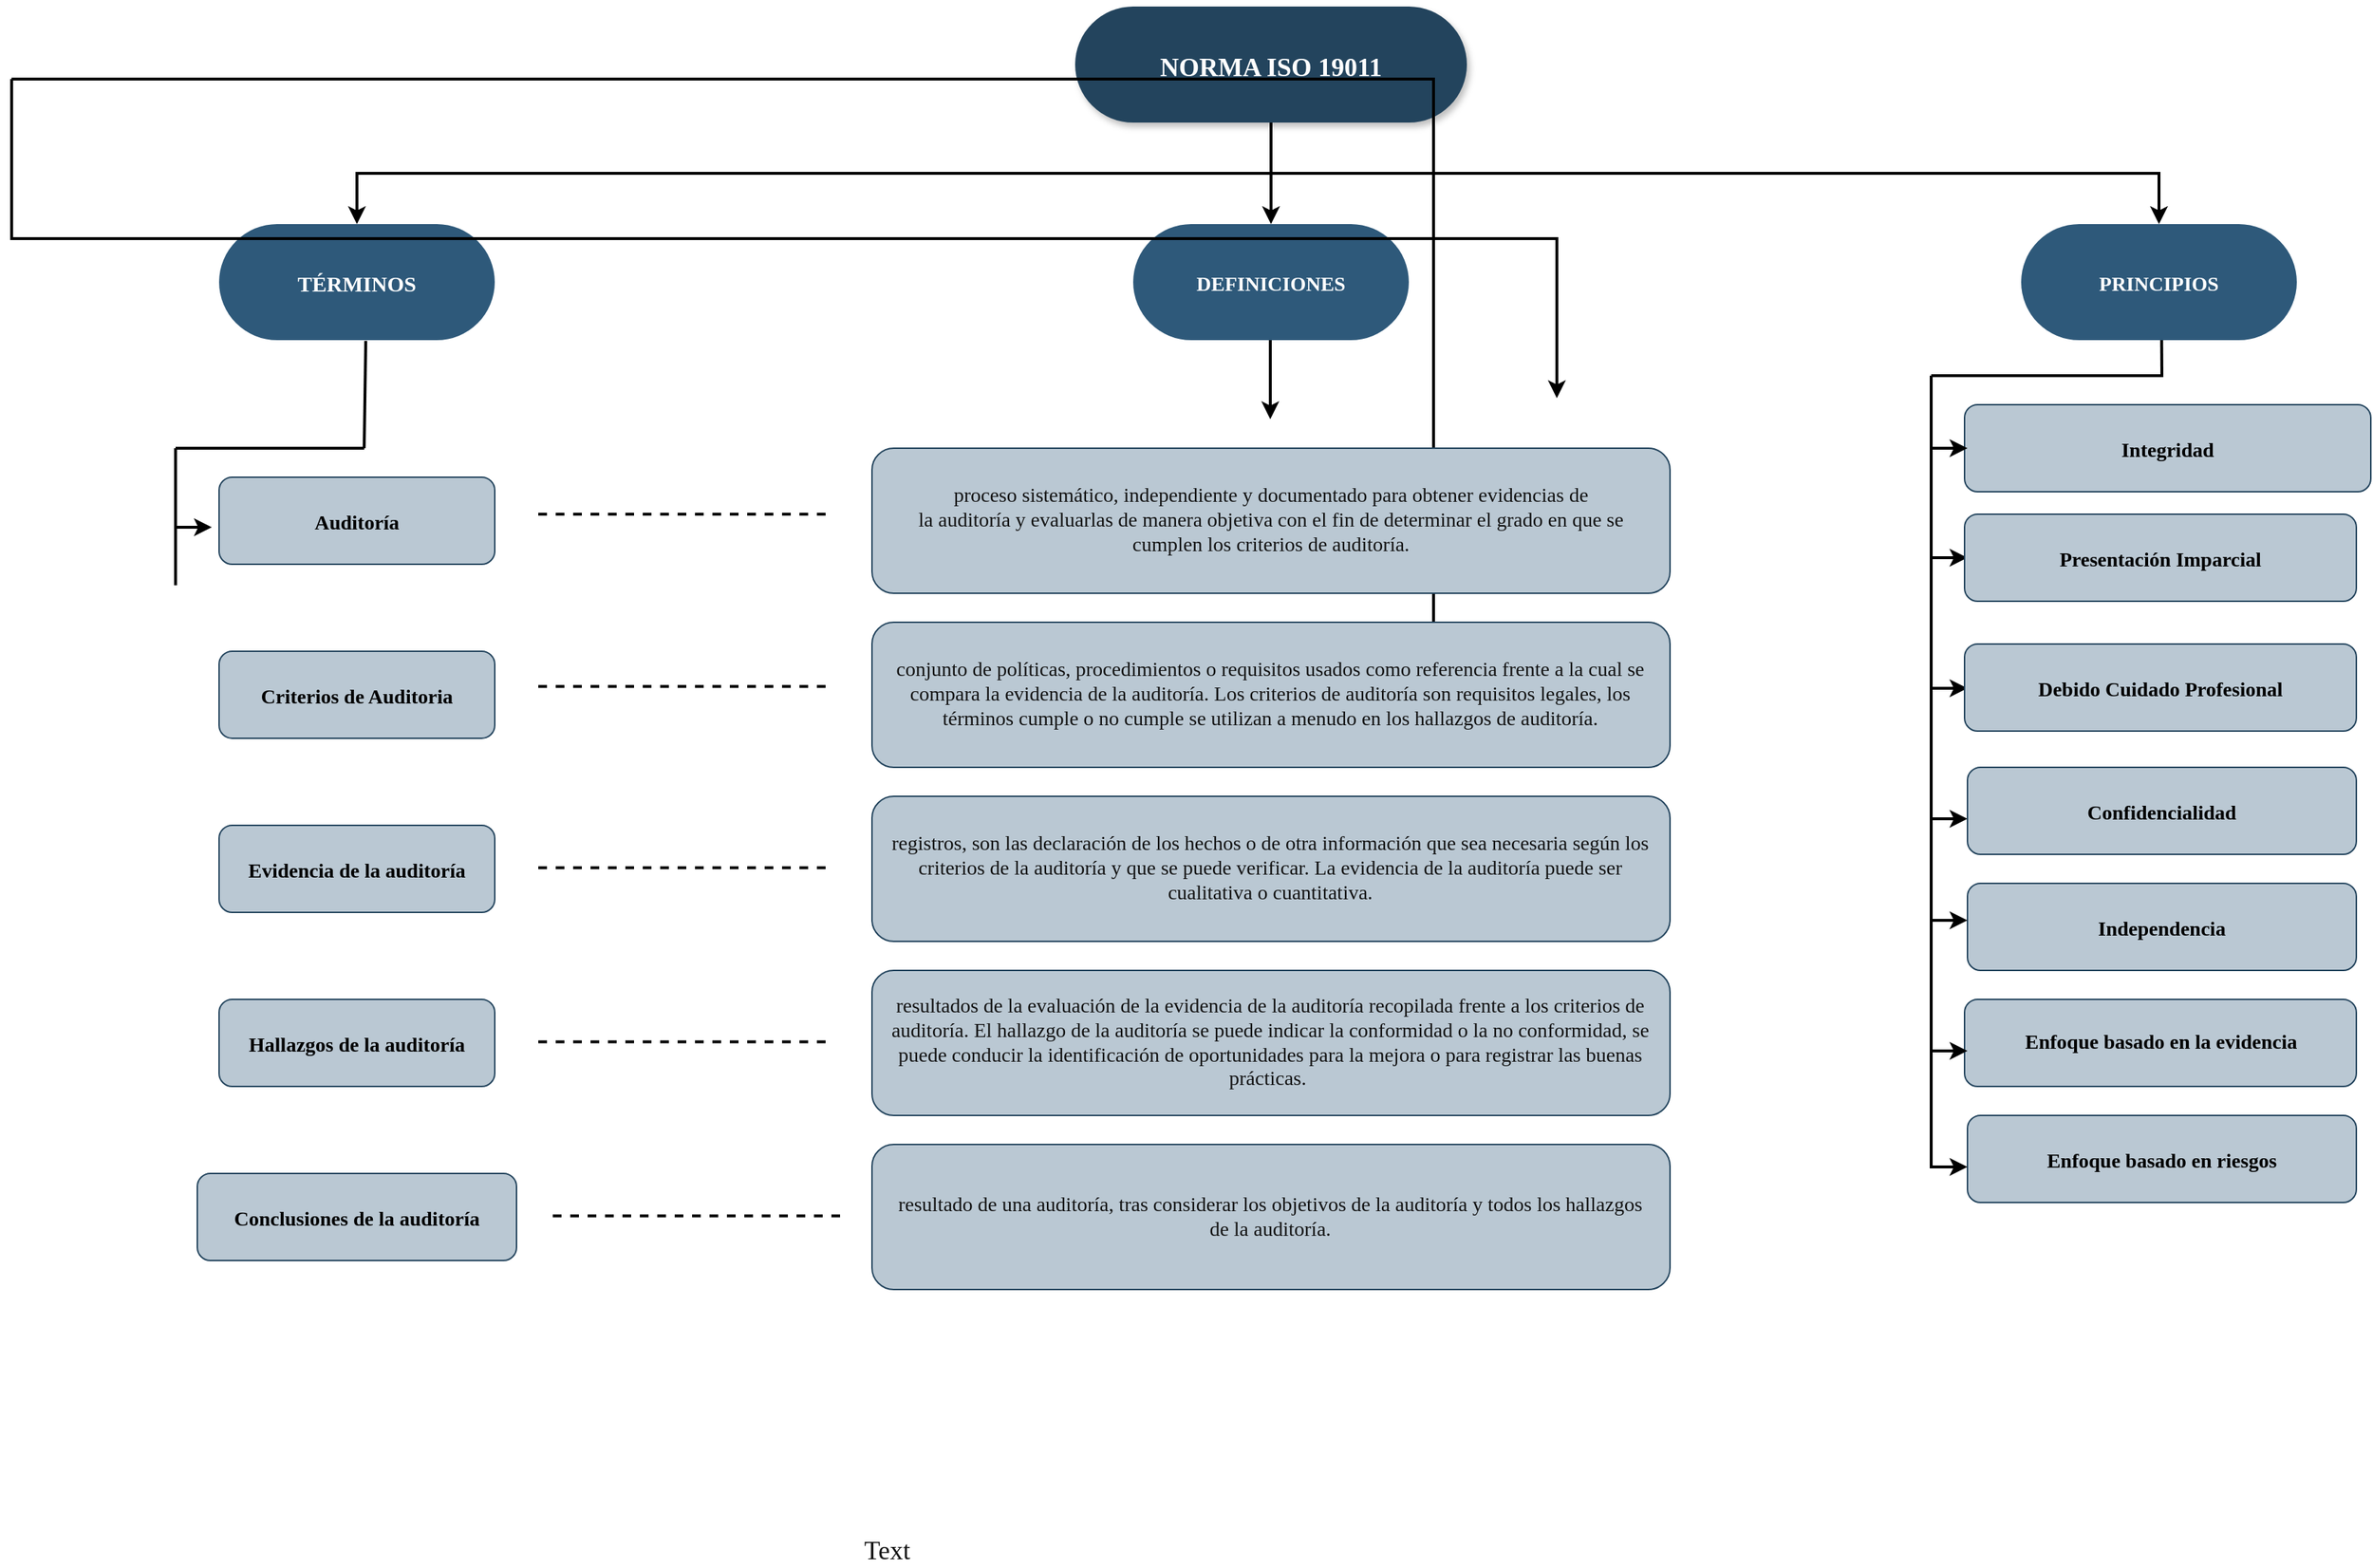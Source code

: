 <mxfile version="14.6.0" type="github">
  <diagram name="Page-1" id="2c0d36ab-eaac-3732-788b-9136903baeff">
    <mxGraphModel dx="1746" dy="1601" grid="1" gridSize="10" guides="1" tooltips="1" connect="1" arrows="1" fold="1" page="1" pageScale="1.5" pageWidth="1169" pageHeight="827" background="#ffffff" math="0" shadow="0">
      <root>
        <mxCell id="0" />
        <mxCell id="1" parent="0" />
        <mxCell id="2" value="NORMA ISO 19011" style="rounded=1;fillColor=#23445D;strokeColor=none;fontColor=#FFFFFF;fontStyle=1;fontFamily=Tahoma;fontSize=18;arcSize=50;shadow=1;sketch=0;glass=0;" parent="1" vertex="1">
          <mxGeometry x="710" y="185.5" width="270" height="80" as="geometry" />
        </mxCell>
        <mxCell id="4" value="PRINCIPIOS" style="rounded=1;gradientColor=none;strokeColor=none;fontColor=#FFFFFF;fontStyle=1;fontFamily=Tahoma;fontSize=14;arcSize=50;fillColor=#2E597A;" parent="1" vertex="1">
          <mxGeometry x="1362.0" y="335.5" width="190" height="80" as="geometry" />
        </mxCell>
        <mxCell id="9" value="" style="edgeStyle=elbowEdgeStyle;elbow=vertical;strokeWidth=2;rounded=0" parent="1" source="2" target="4" edge="1">
          <mxGeometry x="337" y="215.5" width="100" height="100" as="geometry">
            <mxPoint x="337" y="315.5" as="sourcePoint" />
            <mxPoint x="437" y="215.5" as="targetPoint" />
          </mxGeometry>
        </mxCell>
        <mxCell id="12" value="DEFINICIONES" style="rounded=1;gradientColor=none;strokeColor=none;fontColor=#FFFFFF;fontStyle=1;fontFamily=Tahoma;fontSize=14;arcSize=50;shadow=0;fillColor=#2E597A;" parent="1" vertex="1">
          <mxGeometry x="750.0" y="335.5" width="190" height="80" as="geometry" />
        </mxCell>
        <mxCell id="13" value="TÉRMINOS" style="rounded=1;gradientColor=none;strokeColor=none;fontColor=#FFFFFF;fontStyle=1;fontFamily=Tahoma;fontSize=15;arcSize=50;fillColor=#2E597A;" parent="1" vertex="1">
          <mxGeometry x="120" y="335.5" width="190" height="80" as="geometry" />
        </mxCell>
        <mxCell id="48" value="Integridad" style="rounded=1;strokeColor=#23445d;fontStyle=1;fontFamily=Tahoma;fontSize=14;fillColor=#bac8d3;" parent="1" vertex="1">
          <mxGeometry x="1323" y="460" width="280" height="60" as="geometry" />
        </mxCell>
        <mxCell id="59" value="" style="edgeStyle=elbowEdgeStyle;elbow=vertical;strokeWidth=2;rounded=0" parent="1" source="2" target="12" edge="1">
          <mxGeometry x="347" y="225.5" width="100" height="100" as="geometry">
            <mxPoint x="862.0" y="275.5" as="sourcePoint" />
            <mxPoint x="1467.0" y="345.5" as="targetPoint" />
          </mxGeometry>
        </mxCell>
        <mxCell id="61" value="" style="edgeStyle=elbowEdgeStyle;elbow=vertical;strokeWidth=2;rounded=0" parent="1" source="2" target="13" edge="1">
          <mxGeometry x="-23" y="135.5" width="100" height="100" as="geometry">
            <mxPoint x="-23" y="235.5" as="sourcePoint" />
            <mxPoint x="77" y="135.5" as="targetPoint" />
          </mxGeometry>
        </mxCell>
        <mxCell id="82" value="" style="edgeStyle=elbowEdgeStyle;elbow=horizontal;strokeWidth=2;rounded=0" parent="1" source="41" edge="1">
          <mxGeometry x="-23" y="135.5" width="100" height="100" as="geometry">
            <mxPoint x="-23" y="235.5" as="sourcePoint" />
            <mxPoint x="977" y="575.5" as="targetPoint" />
            <Array as="points">
              <mxPoint x="957" y="535.5" />
            </Array>
          </mxGeometry>
        </mxCell>
        <mxCell id="83" value="" style="edgeStyle=elbowEdgeStyle;elbow=horizontal;strokeWidth=2;rounded=0" parent="1" source="41" edge="1">
          <mxGeometry x="-23" y="135.5" width="100" height="100" as="geometry">
            <mxPoint x="-23" y="235.5" as="sourcePoint" />
            <mxPoint x="977" y="665.5" as="targetPoint" />
            <Array as="points">
              <mxPoint x="957" y="585.5" />
            </Array>
          </mxGeometry>
        </mxCell>
        <mxCell id="87" value="" style="edgeStyle=elbowEdgeStyle;elbow=horizontal;strokeWidth=2;rounded=0" parent="1" source="48" edge="1">
          <mxGeometry x="-90" y="125.5" width="100" height="100" as="geometry">
            <mxPoint x="-90" y="225.5" as="sourcePoint" />
            <mxPoint x="1325" y="565.5" as="targetPoint" />
            <Array as="points">
              <mxPoint x="1300" y="525.5" />
            </Array>
          </mxGeometry>
        </mxCell>
        <mxCell id="88" value="" style="edgeStyle=elbowEdgeStyle;elbow=horizontal;strokeWidth=2;rounded=0" parent="1" source="48" edge="1">
          <mxGeometry x="-90" y="125.5" width="100" height="100" as="geometry">
            <mxPoint x="-90" y="225.5" as="sourcePoint" />
            <mxPoint x="1325" y="655.5" as="targetPoint" />
            <Array as="points">
              <mxPoint x="1300" y="585.5" />
            </Array>
          </mxGeometry>
        </mxCell>
        <mxCell id="89" value="" style="edgeStyle=elbowEdgeStyle;elbow=horizontal;strokeWidth=2;rounded=0" parent="1" source="48" edge="1">
          <mxGeometry x="-90" y="125.5" width="100" height="100" as="geometry">
            <mxPoint x="-90" y="225.5" as="sourcePoint" />
            <mxPoint x="1325" y="745.5" as="targetPoint" />
            <Array as="points">
              <mxPoint x="1300" y="615.5" />
            </Array>
          </mxGeometry>
        </mxCell>
        <mxCell id="103" value="" style="edgeStyle=elbowEdgeStyle;elbow=vertical;strokeWidth=2;rounded=0" parent="1" source="10" edge="1">
          <mxGeometry x="-23" y="135.5" width="100" height="100" as="geometry">
            <mxPoint x="-23" y="235.5" as="sourcePoint" />
            <mxPoint x="1042" y="455.5" as="targetPoint" />
          </mxGeometry>
        </mxCell>
        <mxCell id="daP6FJy6vD_I7f9EfKvS-136" value="Presentación Imparcial" style="rounded=1;strokeColor=#23445d;fontStyle=1;fontFamily=Tahoma;fontSize=14;fillColor=#bac8d3;" vertex="1" parent="1">
          <mxGeometry x="1323" y="535.5" width="270" height="60" as="geometry" />
        </mxCell>
        <mxCell id="daP6FJy6vD_I7f9EfKvS-137" value="Debido Cuidado Profesional" style="rounded=1;strokeColor=#23445d;fontStyle=1;fontFamily=Tahoma;fontSize=14;fillColor=#bac8d3;" vertex="1" parent="1">
          <mxGeometry x="1323" y="625" width="270" height="60" as="geometry" />
        </mxCell>
        <mxCell id="daP6FJy6vD_I7f9EfKvS-141" value="Confidencialidad" style="rounded=1;strokeColor=#23445d;fontStyle=1;fontFamily=Tahoma;fontSize=14;fillColor=#bac8d3;" vertex="1" parent="1">
          <mxGeometry x="1325" y="710" width="268" height="60" as="geometry" />
        </mxCell>
        <mxCell id="daP6FJy6vD_I7f9EfKvS-142" value="Independencia" style="rounded=1;strokeColor=#23445d;fontStyle=1;fontFamily=Tahoma;fontSize=14;fillColor=#bac8d3;" vertex="1" parent="1">
          <mxGeometry x="1325" y="790" width="268" height="60" as="geometry" />
        </mxCell>
        <mxCell id="daP6FJy6vD_I7f9EfKvS-143" value="Enfoque basado en la evidencia" style="rounded=1;strokeColor=#23445d;fontStyle=1;fontFamily=Tahoma;fontSize=14;fillColor=#bac8d3;labelBackgroundColor=none;labelBorderColor=none;html=1;" vertex="1" parent="1">
          <mxGeometry x="1323" y="870" width="270" height="60" as="geometry" />
        </mxCell>
        <mxCell id="daP6FJy6vD_I7f9EfKvS-144" value="Enfoque basado en riesgos" style="rounded=1;strokeColor=#23445d;fontStyle=1;fontFamily=Tahoma;fontSize=14;fillColor=#bac8d3;" vertex="1" parent="1">
          <mxGeometry x="1325" y="950" width="268" height="60" as="geometry" />
        </mxCell>
        <mxCell id="daP6FJy6vD_I7f9EfKvS-145" value="" style="edgeStyle=elbowEdgeStyle;elbow=horizontal;strokeWidth=2;rounded=0" edge="1" parent="1">
          <mxGeometry x="-90" y="365.5" width="100" height="100" as="geometry">
            <mxPoint x="1300" y="740" as="sourcePoint" />
            <mxPoint x="1325" y="985.5" as="targetPoint" />
            <Array as="points">
              <mxPoint x="1300" y="855.5" />
            </Array>
          </mxGeometry>
        </mxCell>
        <mxCell id="daP6FJy6vD_I7f9EfKvS-146" value="" style="edgeStyle=elbowEdgeStyle;elbow=horizontal;strokeWidth=2;rounded=0" edge="1" parent="1">
          <mxGeometry x="-90" y="285.5" width="100" height="100" as="geometry">
            <mxPoint x="1300" y="660" as="sourcePoint" />
            <mxPoint x="1325" y="905.5" as="targetPoint" />
            <Array as="points">
              <mxPoint x="1300" y="775.5" />
            </Array>
          </mxGeometry>
        </mxCell>
        <mxCell id="daP6FJy6vD_I7f9EfKvS-147" value="" style="edgeStyle=elbowEdgeStyle;elbow=horizontal;strokeWidth=2;rounded=0" edge="1" parent="1">
          <mxGeometry x="-90" y="195.5" width="100" height="100" as="geometry">
            <mxPoint x="1300" y="570" as="sourcePoint" />
            <mxPoint x="1325" y="815.5" as="targetPoint" />
            <Array as="points">
              <mxPoint x="1300" y="685.5" />
            </Array>
          </mxGeometry>
        </mxCell>
        <mxCell id="daP6FJy6vD_I7f9EfKvS-149" value="Auditoría" style="rounded=1;strokeColor=#23445d;fontStyle=1;fontFamily=Tahoma;fontSize=14;fillColor=#bac8d3;" vertex="1" parent="1">
          <mxGeometry x="120" y="510" width="190" height="60" as="geometry" />
        </mxCell>
        <mxCell id="daP6FJy6vD_I7f9EfKvS-151" value="proceso sistemático, independiente y documentado para obtener evidencias de&#xa;la auditoría y evaluarlas de manera objetiva con el fin de determinar el grado en que se cumplen los criterios de auditoría." style="rounded=1;strokeColor=#23445d;fontStyle=0;fontFamily=Tahoma;fontSize=14;fillColor=#bac8d3;labelBackgroundColor=none;fontColor=#121212;whiteSpace=wrap;labelBorderColor=none;spacingTop=0;spacingBottom=0;spacingLeft=10;spacingRight=10;" vertex="1" parent="1">
          <mxGeometry x="570" y="490" width="550" height="100" as="geometry" />
        </mxCell>
        <mxCell id="daP6FJy6vD_I7f9EfKvS-155" value="" style="edgeStyle=elbowEdgeStyle;elbow=horizontal;strokeWidth=2;rounded=0" edge="1" parent="1">
          <mxGeometry x="-90" y="50" width="100" height="100" as="geometry">
            <mxPoint x="1300" y="530" as="sourcePoint" />
            <mxPoint x="1325" y="490" as="targetPoint" />
            <Array as="points">
              <mxPoint x="1300" y="450" />
            </Array>
          </mxGeometry>
        </mxCell>
        <mxCell id="daP6FJy6vD_I7f9EfKvS-156" value="Text" style="text;html=1;align=center;verticalAlign=middle;resizable=0;points=[];autosize=1;strokeColor=none;fontSize=18;fontFamily=Tahoma;fontColor=#121212;" vertex="1" parent="1">
          <mxGeometry x="560" y="1240" width="40" height="20" as="geometry" />
        </mxCell>
        <mxCell id="daP6FJy6vD_I7f9EfKvS-158" value="" style="edgeStyle=elbowEdgeStyle;elbow=horizontal;strokeWidth=2;rounded=0;" edge="1" parent="1">
          <mxGeometry x="606.5" y="135.5" width="100" height="100" as="geometry">
            <mxPoint x="844.5" y="415.5" as="sourcePoint" />
            <mxPoint x="845" y="470" as="targetPoint" />
            <Array as="points">
              <mxPoint x="844.5" y="480" />
              <mxPoint x="859.5" y="480" />
              <mxPoint x="831.5" y="575.5" />
            </Array>
          </mxGeometry>
        </mxCell>
        <mxCell id="daP6FJy6vD_I7f9EfKvS-160" value="" style="endArrow=none;html=1;fontFamily=Tahoma;fontSize=65;fontColor=#121212;strokeWidth=2;" edge="1" parent="1">
          <mxGeometry width="50" height="50" relative="1" as="geometry">
            <mxPoint x="1300" y="490" as="sourcePoint" />
            <mxPoint x="1300" y="440" as="targetPoint" />
          </mxGeometry>
        </mxCell>
        <mxCell id="daP6FJy6vD_I7f9EfKvS-162" value="" style="endArrow=none;html=1;fontFamily=Tahoma;fontSize=65;fontColor=#121212;strokeWidth=2;" edge="1" parent="1">
          <mxGeometry width="50" height="50" relative="1" as="geometry">
            <mxPoint x="1300" y="440" as="sourcePoint" />
            <mxPoint x="1460" y="440" as="targetPoint" />
          </mxGeometry>
        </mxCell>
        <mxCell id="daP6FJy6vD_I7f9EfKvS-163" value="" style="endArrow=none;html=1;fontFamily=Tahoma;fontSize=65;fontColor=#121212;strokeWidth=2;" edge="1" parent="1">
          <mxGeometry width="50" height="50" relative="1" as="geometry">
            <mxPoint x="1458.83" y="415.5" as="sourcePoint" />
            <mxPoint x="1459" y="440" as="targetPoint" />
          </mxGeometry>
        </mxCell>
        <mxCell id="daP6FJy6vD_I7f9EfKvS-165" value="" style="endArrow=none;dashed=1;html=1;fontFamily=Tahoma;fontSize=65;fontColor=#121212;strokeWidth=2;" edge="1" parent="1">
          <mxGeometry width="50" height="50" relative="1" as="geometry">
            <mxPoint x="340" y="535.5" as="sourcePoint" />
            <mxPoint x="540" y="535.5" as="targetPoint" />
          </mxGeometry>
        </mxCell>
        <mxCell id="daP6FJy6vD_I7f9EfKvS-166" value="Criterios de Auditoria" style="rounded=1;strokeColor=#23445d;fontStyle=1;fontFamily=Tahoma;fontSize=14;fillColor=#bac8d3;" vertex="1" parent="1">
          <mxGeometry x="120" y="630" width="190" height="60" as="geometry" />
        </mxCell>
        <mxCell id="daP6FJy6vD_I7f9EfKvS-167" value="conjunto de políticas, procedimientos o requisitos usados como referencia frente a la cual se compara la evidencia de la auditoría. Los criterios de auditoría son requisitos legales, los términos cumple o no cumple se utilizan a menudo en los hallazgos de auditoría." style="rounded=1;strokeColor=#23445d;fontStyle=0;fontFamily=Tahoma;fontSize=14;fillColor=#bac8d3;labelBackgroundColor=none;fontColor=#121212;whiteSpace=wrap;labelBorderColor=none;spacingLeft=9;spacingRight=10;" vertex="1" parent="1">
          <mxGeometry x="570" y="610" width="550" height="100" as="geometry" />
        </mxCell>
        <mxCell id="daP6FJy6vD_I7f9EfKvS-168" value="" style="endArrow=none;dashed=1;html=1;fontFamily=Tahoma;fontSize=65;fontColor=#121212;strokeWidth=2;" edge="1" parent="1">
          <mxGeometry width="50" height="50" relative="1" as="geometry">
            <mxPoint x="340" y="654.29" as="sourcePoint" />
            <mxPoint x="540" y="654.29" as="targetPoint" />
          </mxGeometry>
        </mxCell>
        <mxCell id="daP6FJy6vD_I7f9EfKvS-169" value="Evidencia de la auditoría" style="rounded=1;strokeColor=#23445d;fontStyle=1;fontFamily=Tahoma;fontSize=14;fillColor=#bac8d3;" vertex="1" parent="1">
          <mxGeometry x="120" y="750" width="190" height="60" as="geometry" />
        </mxCell>
        <mxCell id="daP6FJy6vD_I7f9EfKvS-170" value="" style="endArrow=none;dashed=1;html=1;fontFamily=Tahoma;fontSize=65;fontColor=#121212;strokeWidth=2;" edge="1" parent="1">
          <mxGeometry width="50" height="50" relative="1" as="geometry">
            <mxPoint x="340" y="779.29" as="sourcePoint" />
            <mxPoint x="540" y="779.29" as="targetPoint" />
          </mxGeometry>
        </mxCell>
        <mxCell id="daP6FJy6vD_I7f9EfKvS-171" value="registros, son las declaración de los hechos o de otra información que sea necesaria según los criterios de la auditoría y que se puede verificar. La evidencia de la auditoría puede ser cualitativa o cuantitativa." style="rounded=1;strokeColor=#23445d;fontStyle=0;fontFamily=Tahoma;fontSize=14;fillColor=#bac8d3;labelBackgroundColor=none;fontColor=#121212;whiteSpace=wrap;labelBorderColor=none;spacingLeft=9;spacingRight=10;" vertex="1" parent="1">
          <mxGeometry x="570" y="730" width="550" height="100" as="geometry" />
        </mxCell>
        <mxCell id="daP6FJy6vD_I7f9EfKvS-173" value="" style="edgeStyle=elbowEdgeStyle;elbow=horizontal;strokeWidth=2;rounded=0" edge="1" parent="1">
          <mxGeometry x="-1300" y="104.5" width="100" height="100" as="geometry">
            <mxPoint x="90" y="584.5" as="sourcePoint" />
            <mxPoint x="115" y="544.5" as="targetPoint" />
            <Array as="points">
              <mxPoint x="90" y="504.5" />
            </Array>
          </mxGeometry>
        </mxCell>
        <mxCell id="daP6FJy6vD_I7f9EfKvS-174" value="" style="endArrow=none;html=1;fontFamily=Tahoma;fontSize=65;fontColor=#121212;strokeWidth=2;" edge="1" parent="1">
          <mxGeometry width="50" height="50" relative="1" as="geometry">
            <mxPoint x="90" y="544.5" as="sourcePoint" />
            <mxPoint x="90" y="490" as="targetPoint" />
          </mxGeometry>
        </mxCell>
        <mxCell id="daP6FJy6vD_I7f9EfKvS-175" value="" style="endArrow=none;html=1;fontFamily=Tahoma;fontSize=65;fontColor=#121212;strokeWidth=2;" edge="1" parent="1">
          <mxGeometry width="50" height="50" relative="1" as="geometry">
            <mxPoint x="90" y="490" as="sourcePoint" />
            <mxPoint x="220" y="490" as="targetPoint" />
          </mxGeometry>
        </mxCell>
        <mxCell id="daP6FJy6vD_I7f9EfKvS-176" value="" style="endArrow=none;html=1;fontFamily=Tahoma;fontSize=65;fontColor=#121212;strokeWidth=2;exitX=0.532;exitY=1.006;exitDx=0;exitDy=0;exitPerimeter=0;" edge="1" parent="1" source="13">
          <mxGeometry width="50" height="50" relative="1" as="geometry">
            <mxPoint x="210" y="440" as="sourcePoint" />
            <mxPoint x="220" y="490" as="targetPoint" />
          </mxGeometry>
        </mxCell>
        <mxCell id="daP6FJy6vD_I7f9EfKvS-177" value="Hallazgos de la auditoría" style="rounded=1;strokeColor=#23445d;fontStyle=1;fontFamily=Tahoma;fontSize=14;fillColor=#bac8d3;" vertex="1" parent="1">
          <mxGeometry x="120" y="870" width="190" height="60" as="geometry" />
        </mxCell>
        <mxCell id="daP6FJy6vD_I7f9EfKvS-178" value="resultados de la evaluación de la evidencia de la auditoría recopilada frente a los criterios de auditoría. El hallazgo de la auditoría se puede indicar la conformidad o la no conformidad, se puede conducir la identificación de oportunidades para la mejora o para registrar las buenas prácticas. " style="rounded=1;strokeColor=#23445d;fontStyle=0;fontFamily=Tahoma;fontSize=14;fillColor=#bac8d3;labelBackgroundColor=none;fontColor=#121212;whiteSpace=wrap;labelBorderColor=none;spacingLeft=9;spacingRight=10;" vertex="1" parent="1">
          <mxGeometry x="570" y="850" width="550" height="100" as="geometry" />
        </mxCell>
        <mxCell id="daP6FJy6vD_I7f9EfKvS-179" value="" style="endArrow=none;dashed=1;html=1;fontFamily=Tahoma;fontSize=65;fontColor=#121212;strokeWidth=2;" edge="1" parent="1">
          <mxGeometry width="50" height="50" relative="1" as="geometry">
            <mxPoint x="340" y="899.29" as="sourcePoint" />
            <mxPoint x="540" y="899.29" as="targetPoint" />
          </mxGeometry>
        </mxCell>
        <mxCell id="daP6FJy6vD_I7f9EfKvS-180" value="Conclusiones de la auditoría" style="rounded=1;strokeColor=#23445d;fontStyle=1;fontFamily=Tahoma;fontSize=14;fillColor=#bac8d3;" vertex="1" parent="1">
          <mxGeometry x="105" y="990" width="220" height="60" as="geometry" />
        </mxCell>
        <mxCell id="daP6FJy6vD_I7f9EfKvS-181" value="resultado de una auditoría, tras considerar los objetivos de la auditoría y todos los hallazgos de la auditoría." style="rounded=1;strokeColor=#23445d;fontStyle=0;fontFamily=Tahoma;fontSize=14;fillColor=#bac8d3;labelBackgroundColor=none;fontColor=#121212;whiteSpace=wrap;labelBorderColor=none;spacingLeft=9;spacingRight=10;" vertex="1" parent="1">
          <mxGeometry x="570" y="970" width="550" height="100" as="geometry" />
        </mxCell>
        <mxCell id="daP6FJy6vD_I7f9EfKvS-182" value="" style="endArrow=none;dashed=1;html=1;fontFamily=Tahoma;fontSize=65;fontColor=#121212;strokeWidth=2;" edge="1" parent="1">
          <mxGeometry width="50" height="50" relative="1" as="geometry">
            <mxPoint x="350" y="1019.29" as="sourcePoint" />
            <mxPoint x="550" y="1019.29" as="targetPoint" />
          </mxGeometry>
        </mxCell>
      </root>
    </mxGraphModel>
  </diagram>
</mxfile>
